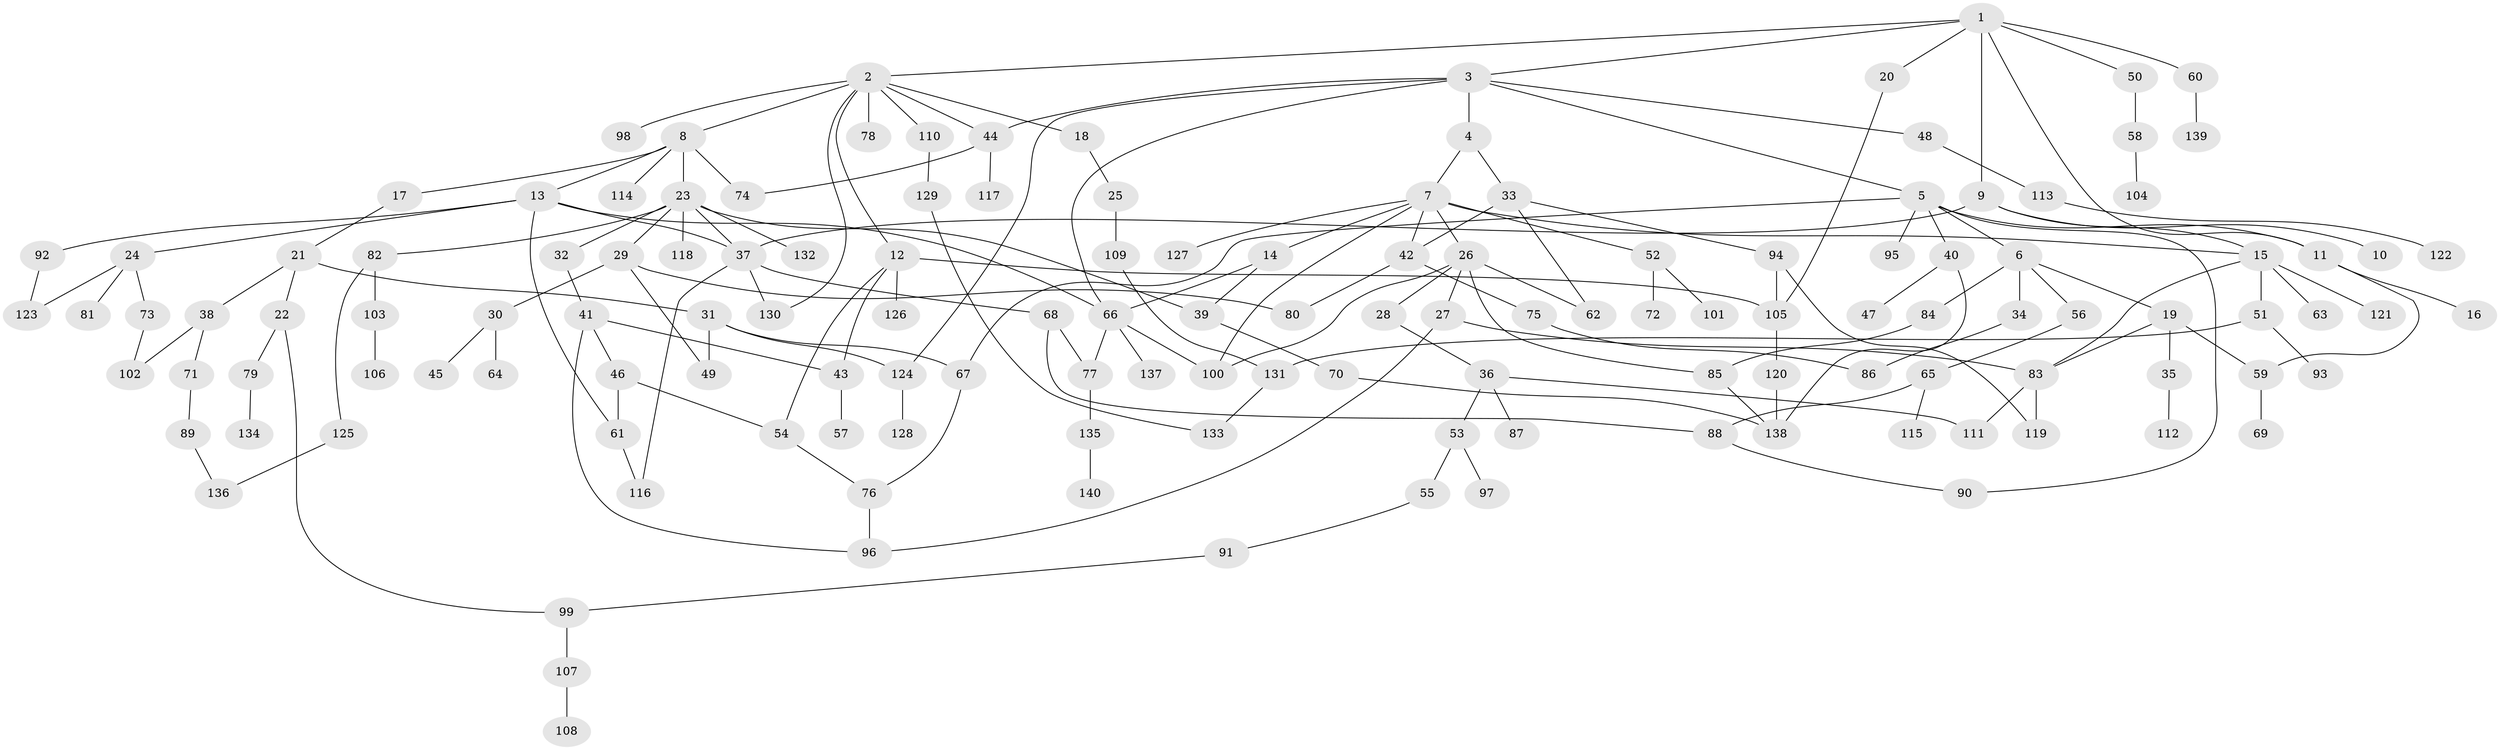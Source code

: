 // coarse degree distribution, {7: 0.041666666666666664, 12: 0.020833333333333332, 9: 0.020833333333333332, 5: 0.0625, 3: 0.16666666666666666, 4: 0.07291666666666667, 10: 0.010416666666666666, 2: 0.3229166666666667, 6: 0.010416666666666666, 1: 0.2708333333333333}
// Generated by graph-tools (version 1.1) at 2025/23/03/03/25 07:23:32]
// undirected, 140 vertices, 185 edges
graph export_dot {
graph [start="1"]
  node [color=gray90,style=filled];
  1;
  2;
  3;
  4;
  5;
  6;
  7;
  8;
  9;
  10;
  11;
  12;
  13;
  14;
  15;
  16;
  17;
  18;
  19;
  20;
  21;
  22;
  23;
  24;
  25;
  26;
  27;
  28;
  29;
  30;
  31;
  32;
  33;
  34;
  35;
  36;
  37;
  38;
  39;
  40;
  41;
  42;
  43;
  44;
  45;
  46;
  47;
  48;
  49;
  50;
  51;
  52;
  53;
  54;
  55;
  56;
  57;
  58;
  59;
  60;
  61;
  62;
  63;
  64;
  65;
  66;
  67;
  68;
  69;
  70;
  71;
  72;
  73;
  74;
  75;
  76;
  77;
  78;
  79;
  80;
  81;
  82;
  83;
  84;
  85;
  86;
  87;
  88;
  89;
  90;
  91;
  92;
  93;
  94;
  95;
  96;
  97;
  98;
  99;
  100;
  101;
  102;
  103;
  104;
  105;
  106;
  107;
  108;
  109;
  110;
  111;
  112;
  113;
  114;
  115;
  116;
  117;
  118;
  119;
  120;
  121;
  122;
  123;
  124;
  125;
  126;
  127;
  128;
  129;
  130;
  131;
  132;
  133;
  134;
  135;
  136;
  137;
  138;
  139;
  140;
  1 -- 2;
  1 -- 3;
  1 -- 9;
  1 -- 11;
  1 -- 20;
  1 -- 50;
  1 -- 60;
  2 -- 8;
  2 -- 12;
  2 -- 18;
  2 -- 44;
  2 -- 78;
  2 -- 98;
  2 -- 110;
  2 -- 130;
  3 -- 4;
  3 -- 5;
  3 -- 48;
  3 -- 66;
  3 -- 124;
  3 -- 44;
  4 -- 7;
  4 -- 33;
  5 -- 6;
  5 -- 40;
  5 -- 95;
  5 -- 90;
  5 -- 11;
  5 -- 67;
  6 -- 19;
  6 -- 34;
  6 -- 56;
  6 -- 84;
  7 -- 14;
  7 -- 15;
  7 -- 26;
  7 -- 42;
  7 -- 52;
  7 -- 100;
  7 -- 127;
  8 -- 13;
  8 -- 17;
  8 -- 23;
  8 -- 74;
  8 -- 114;
  9 -- 10;
  9 -- 37;
  9 -- 15;
  11 -- 16;
  11 -- 59;
  12 -- 126;
  12 -- 105;
  12 -- 43;
  12 -- 54;
  13 -- 24;
  13 -- 92;
  13 -- 61;
  13 -- 66;
  13 -- 37;
  14 -- 66;
  14 -- 39;
  15 -- 51;
  15 -- 63;
  15 -- 121;
  15 -- 83;
  17 -- 21;
  18 -- 25;
  19 -- 35;
  19 -- 83;
  19 -- 59;
  20 -- 105;
  21 -- 22;
  21 -- 31;
  21 -- 38;
  22 -- 79;
  22 -- 99;
  23 -- 29;
  23 -- 32;
  23 -- 39;
  23 -- 82;
  23 -- 118;
  23 -- 132;
  23 -- 37;
  24 -- 73;
  24 -- 81;
  24 -- 123;
  25 -- 109;
  26 -- 27;
  26 -- 28;
  26 -- 62;
  26 -- 100;
  26 -- 85;
  27 -- 96;
  27 -- 83;
  28 -- 36;
  29 -- 30;
  29 -- 80;
  29 -- 49;
  30 -- 45;
  30 -- 64;
  31 -- 49;
  31 -- 67;
  31 -- 124;
  32 -- 41;
  33 -- 94;
  33 -- 42;
  33 -- 62;
  34 -- 86;
  35 -- 112;
  36 -- 53;
  36 -- 87;
  36 -- 111;
  37 -- 68;
  37 -- 116;
  37 -- 130;
  38 -- 71;
  38 -- 102;
  39 -- 70;
  40 -- 47;
  40 -- 138;
  41 -- 43;
  41 -- 46;
  41 -- 96;
  42 -- 75;
  42 -- 80;
  43 -- 57;
  44 -- 117;
  44 -- 74;
  46 -- 54;
  46 -- 61;
  48 -- 113;
  50 -- 58;
  51 -- 93;
  51 -- 131;
  52 -- 72;
  52 -- 101;
  53 -- 55;
  53 -- 97;
  54 -- 76;
  55 -- 91;
  56 -- 65;
  58 -- 104;
  59 -- 69;
  60 -- 139;
  61 -- 116;
  65 -- 88;
  65 -- 115;
  66 -- 137;
  66 -- 77;
  66 -- 100;
  67 -- 76;
  68 -- 77;
  68 -- 88;
  70 -- 138;
  71 -- 89;
  73 -- 102;
  75 -- 86;
  76 -- 96;
  77 -- 135;
  79 -- 134;
  82 -- 103;
  82 -- 125;
  83 -- 119;
  83 -- 111;
  84 -- 85;
  85 -- 138;
  88 -- 90;
  89 -- 136;
  91 -- 99;
  92 -- 123;
  94 -- 105;
  94 -- 119;
  99 -- 107;
  103 -- 106;
  105 -- 120;
  107 -- 108;
  109 -- 131;
  110 -- 129;
  113 -- 122;
  120 -- 138;
  124 -- 128;
  125 -- 136;
  129 -- 133;
  131 -- 133;
  135 -- 140;
}
